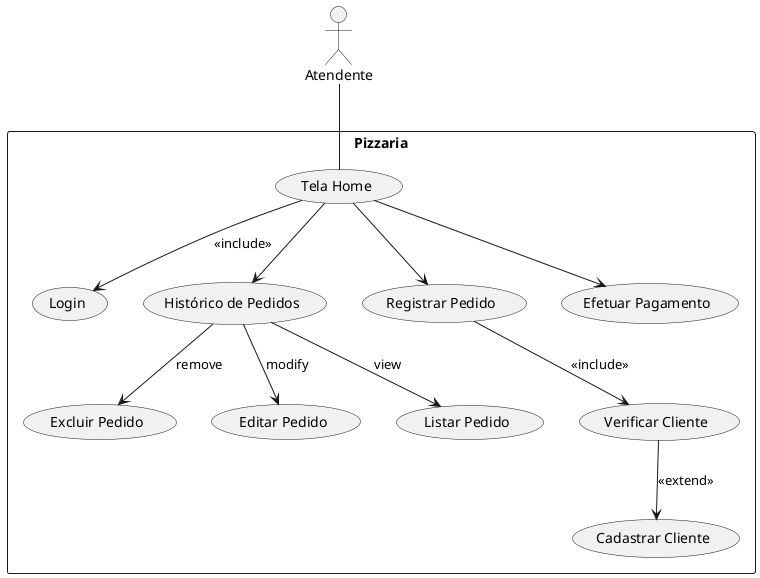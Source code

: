 @startuml Casos de Uso - Pizzaria

actor Atendente

rectangle Pizzaria {
    usecase "Tela Home" as TelaHome
    usecase "Login" as Login
    usecase "Histórico de Pedidos" as HistoricoPedidos
    usecase "Excluir Pedido" as ExcluirPedido
    usecase "Editar Pedido" as EditarPedido
    usecase "Listar Pedido" as ListarPedido
    usecase "Cadastrar Cliente" as CadastrarCliente
    usecase "Verificar Cliente" as VerificarCliente
    usecase "Registrar Pedido" as RegistrarPedido
    usecase "Efetuar Pagamento" as EfetuarPagamento
}

Atendente -- TelaHome
TelaHome --> Login : <<include>>
TelaHome --> HistoricoPedidos
TelaHome --> RegistrarPedido
TelaHome --> EfetuarPagamento

HistoricoPedidos --> ExcluirPedido : remove
HistoricoPedidos --> EditarPedido : modify
HistoricoPedidos --> ListarPedido : view

RegistrarPedido --> VerificarCliente : <<include>>
VerificarCliente --> CadastrarCliente : <<extend>>

@enduml
